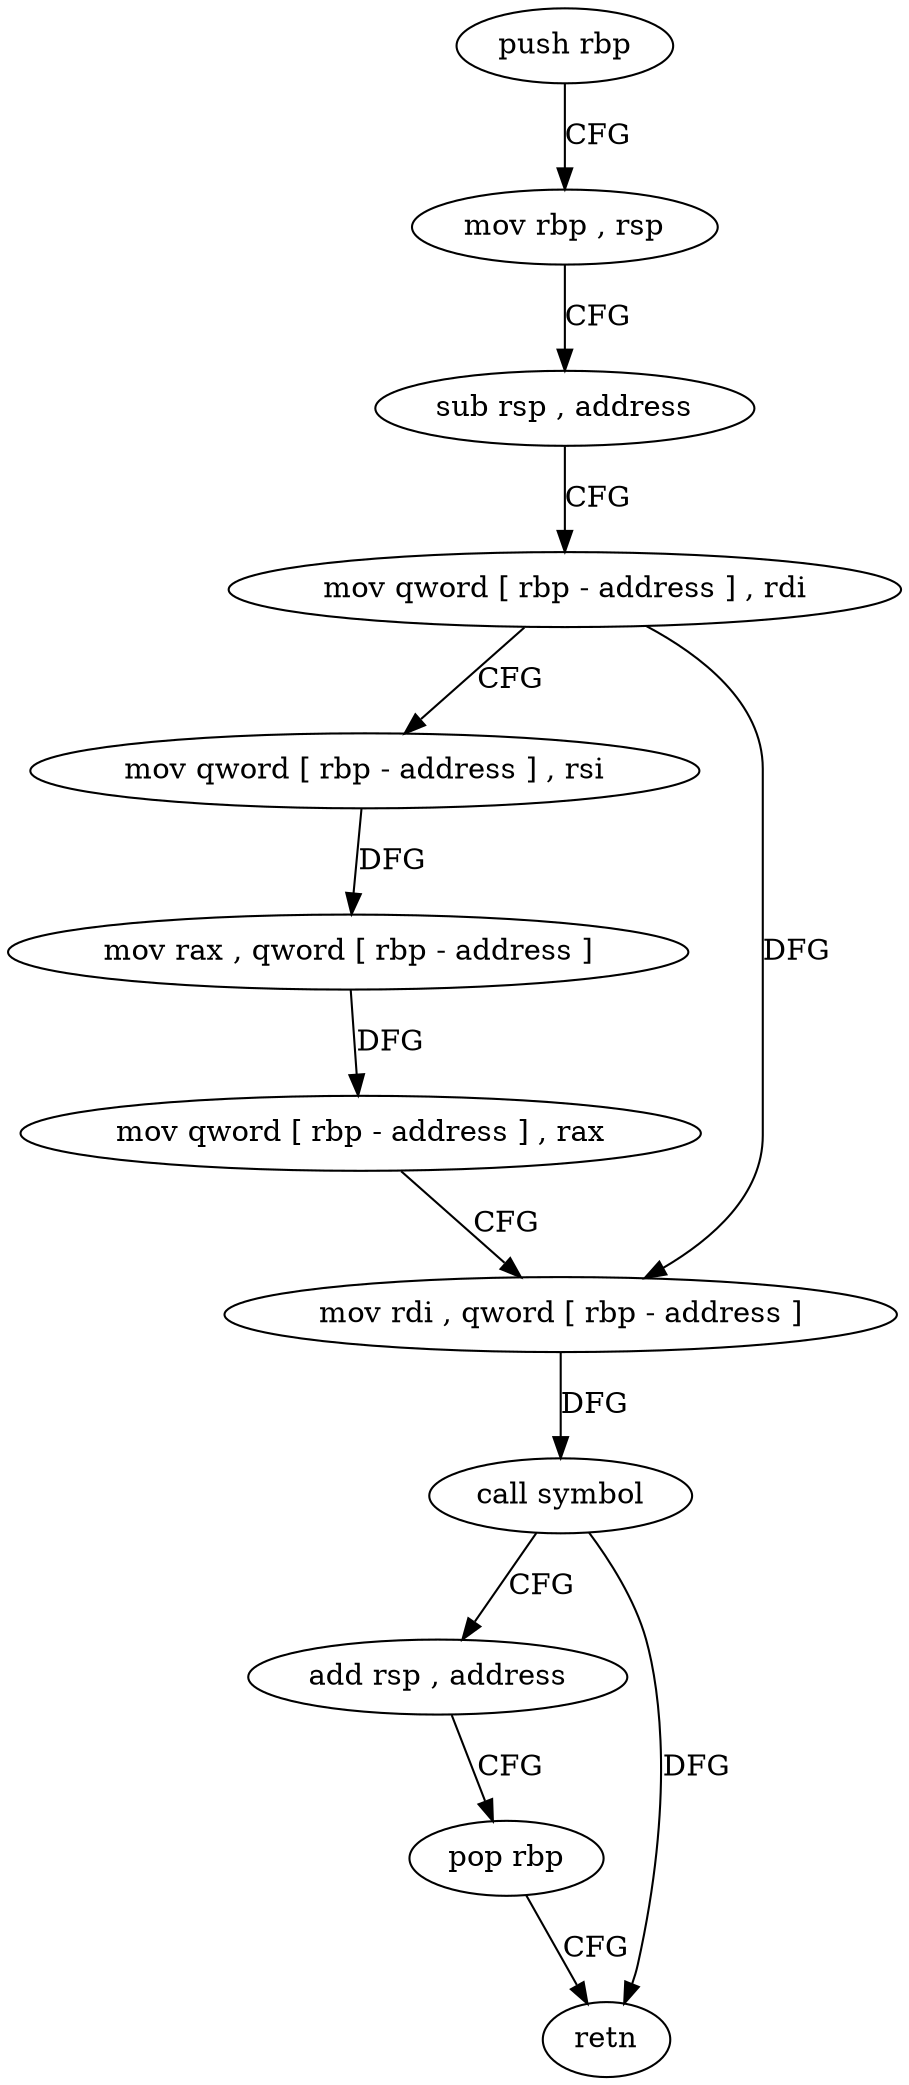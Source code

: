 digraph "func" {
"151744" [label = "push rbp" ]
"151745" [label = "mov rbp , rsp" ]
"151748" [label = "sub rsp , address" ]
"151752" [label = "mov qword [ rbp - address ] , rdi" ]
"151756" [label = "mov qword [ rbp - address ] , rsi" ]
"151760" [label = "mov rax , qword [ rbp - address ]" ]
"151764" [label = "mov qword [ rbp - address ] , rax" ]
"151768" [label = "mov rdi , qword [ rbp - address ]" ]
"151772" [label = "call symbol" ]
"151777" [label = "add rsp , address" ]
"151781" [label = "pop rbp" ]
"151782" [label = "retn" ]
"151744" -> "151745" [ label = "CFG" ]
"151745" -> "151748" [ label = "CFG" ]
"151748" -> "151752" [ label = "CFG" ]
"151752" -> "151756" [ label = "CFG" ]
"151752" -> "151768" [ label = "DFG" ]
"151756" -> "151760" [ label = "DFG" ]
"151760" -> "151764" [ label = "DFG" ]
"151764" -> "151768" [ label = "CFG" ]
"151768" -> "151772" [ label = "DFG" ]
"151772" -> "151777" [ label = "CFG" ]
"151772" -> "151782" [ label = "DFG" ]
"151777" -> "151781" [ label = "CFG" ]
"151781" -> "151782" [ label = "CFG" ]
}
